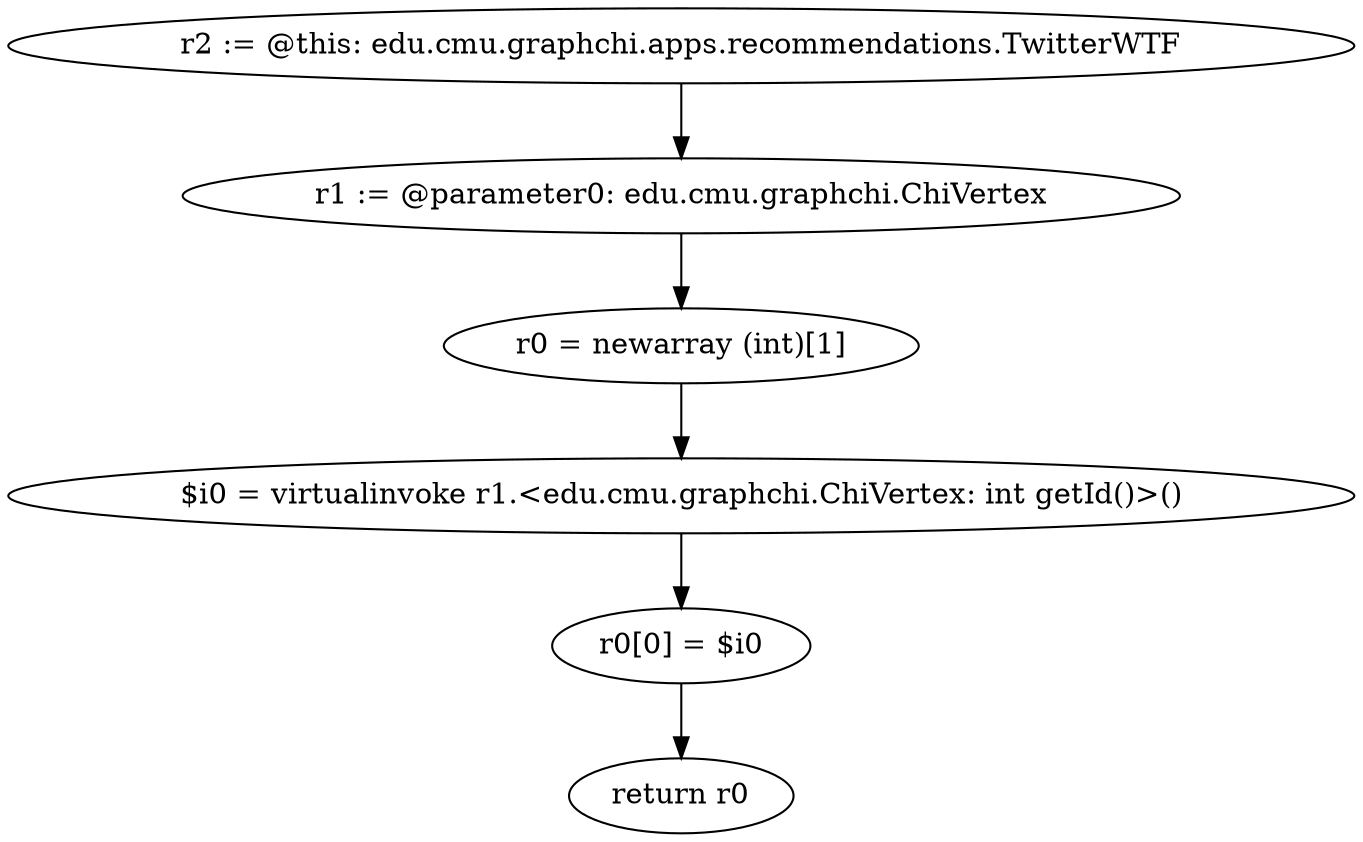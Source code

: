 digraph "unitGraph" {
    "r2 := @this: edu.cmu.graphchi.apps.recommendations.TwitterWTF"
    "r1 := @parameter0: edu.cmu.graphchi.ChiVertex"
    "r0 = newarray (int)[1]"
    "$i0 = virtualinvoke r1.<edu.cmu.graphchi.ChiVertex: int getId()>()"
    "r0[0] = $i0"
    "return r0"
    "r2 := @this: edu.cmu.graphchi.apps.recommendations.TwitterWTF"->"r1 := @parameter0: edu.cmu.graphchi.ChiVertex";
    "r1 := @parameter0: edu.cmu.graphchi.ChiVertex"->"r0 = newarray (int)[1]";
    "r0 = newarray (int)[1]"->"$i0 = virtualinvoke r1.<edu.cmu.graphchi.ChiVertex: int getId()>()";
    "$i0 = virtualinvoke r1.<edu.cmu.graphchi.ChiVertex: int getId()>()"->"r0[0] = $i0";
    "r0[0] = $i0"->"return r0";
}
